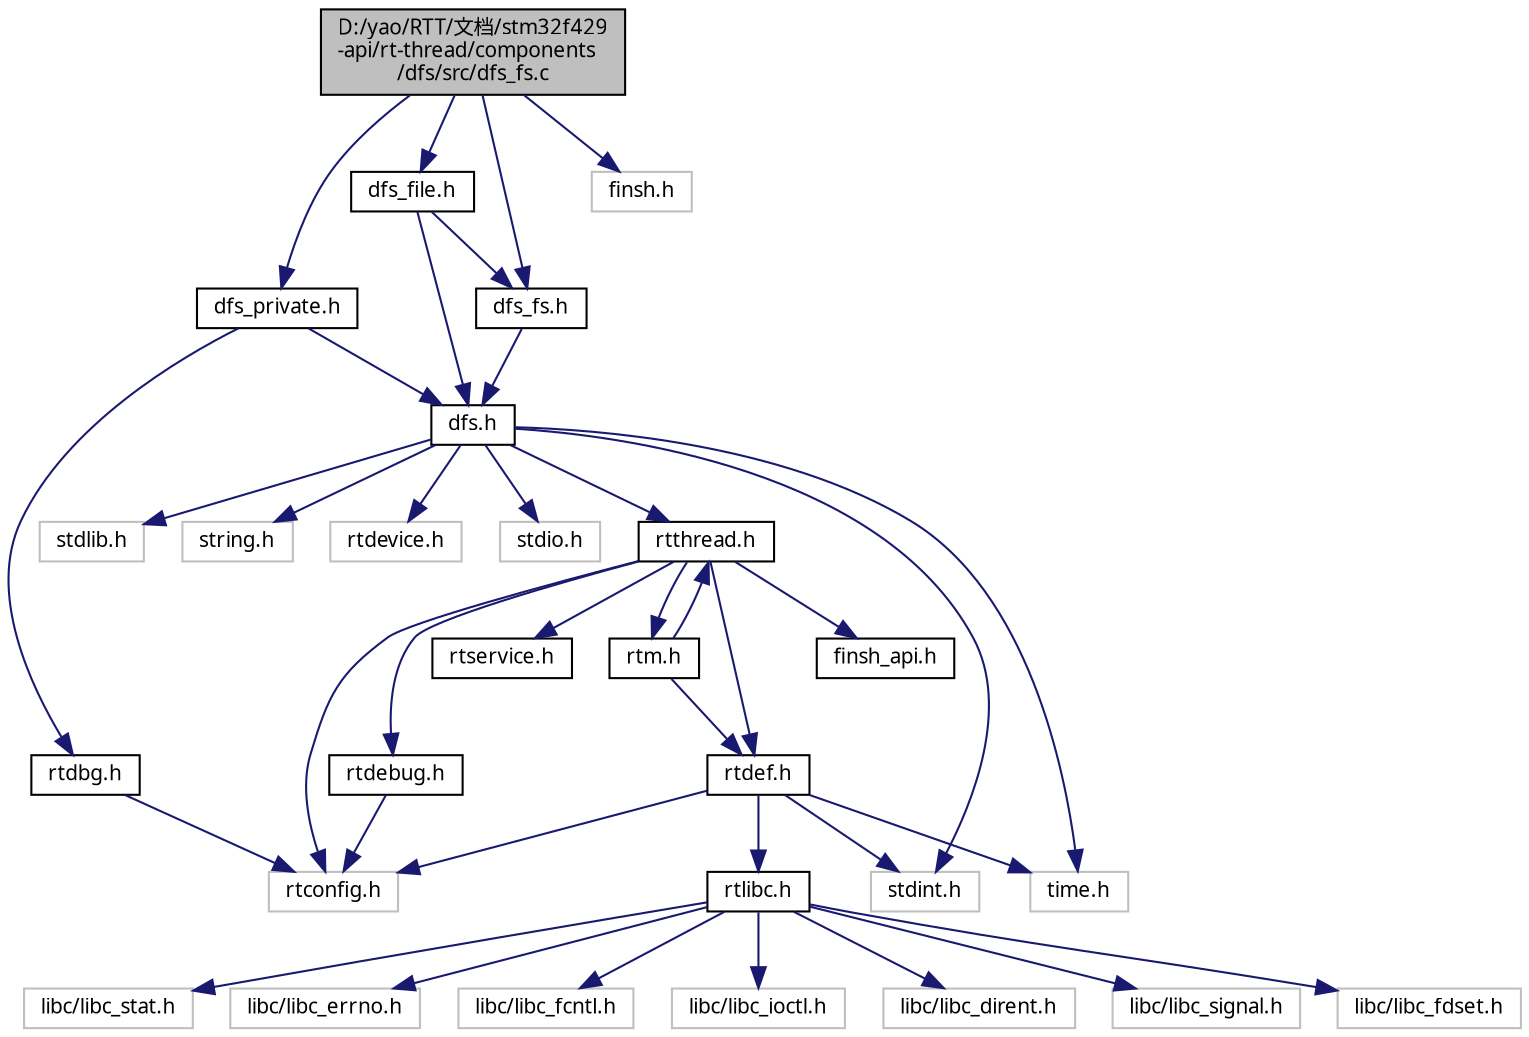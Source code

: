 digraph "D:/yao/RTT/文档/stm32f429-api/rt-thread/components/dfs/src/dfs_fs.c"
{
  edge [fontname="FreeSans.ttf",fontsize="10",labelfontname="FreeSans.ttf",labelfontsize="10"];
  node [fontname="FreeSans.ttf",fontsize="10",shape=record];
  Node1 [label="D:/yao/RTT/文档/stm32f429\l-api/rt-thread/components\l/dfs/src/dfs_fs.c",height=0.2,width=0.4,color="black", fillcolor="grey75", style="filled", fontcolor="black"];
  Node1 -> Node2 [color="midnightblue",fontsize="10",style="solid",fontname="FreeSans.ttf"];
  Node2 [label="dfs_fs.h",height=0.2,width=0.4,color="black", fillcolor="white", style="filled",URL="$dfs__fs_8h.html"];
  Node2 -> Node3 [color="midnightblue",fontsize="10",style="solid",fontname="FreeSans.ttf"];
  Node3 [label="dfs.h",height=0.2,width=0.4,color="black", fillcolor="white", style="filled",URL="$dfs_8h.html"];
  Node3 -> Node4 [color="midnightblue",fontsize="10",style="solid",fontname="FreeSans.ttf"];
  Node4 [label="stdio.h",height=0.2,width=0.4,color="grey75", fillcolor="white", style="filled"];
  Node3 -> Node5 [color="midnightblue",fontsize="10",style="solid",fontname="FreeSans.ttf"];
  Node5 [label="stdint.h",height=0.2,width=0.4,color="grey75", fillcolor="white", style="filled"];
  Node3 -> Node6 [color="midnightblue",fontsize="10",style="solid",fontname="FreeSans.ttf"];
  Node6 [label="stdlib.h",height=0.2,width=0.4,color="grey75", fillcolor="white", style="filled"];
  Node3 -> Node7 [color="midnightblue",fontsize="10",style="solid",fontname="FreeSans.ttf"];
  Node7 [label="string.h",height=0.2,width=0.4,color="grey75", fillcolor="white", style="filled"];
  Node3 -> Node8 [color="midnightblue",fontsize="10",style="solid",fontname="FreeSans.ttf"];
  Node8 [label="time.h",height=0.2,width=0.4,color="grey75", fillcolor="white", style="filled"];
  Node3 -> Node9 [color="midnightblue",fontsize="10",style="solid",fontname="FreeSans.ttf"];
  Node9 [label="rtthread.h",height=0.2,width=0.4,color="black", fillcolor="white", style="filled",URL="$rtthread_8h.html"];
  Node9 -> Node10 [color="midnightblue",fontsize="10",style="solid",fontname="FreeSans.ttf"];
  Node10 [label="rtconfig.h",height=0.2,width=0.4,color="grey75", fillcolor="white", style="filled"];
  Node9 -> Node11 [color="midnightblue",fontsize="10",style="solid",fontname="FreeSans.ttf"];
  Node11 [label="rtdebug.h",height=0.2,width=0.4,color="black", fillcolor="white", style="filled",URL="$rtdebug_8h.html"];
  Node11 -> Node10 [color="midnightblue",fontsize="10",style="solid",fontname="FreeSans.ttf"];
  Node9 -> Node12 [color="midnightblue",fontsize="10",style="solid",fontname="FreeSans.ttf"];
  Node12 [label="rtdef.h",height=0.2,width=0.4,color="black", fillcolor="white", style="filled",URL="$rtdef_8h.html"];
  Node12 -> Node10 [color="midnightblue",fontsize="10",style="solid",fontname="FreeSans.ttf"];
  Node12 -> Node13 [color="midnightblue",fontsize="10",style="solid",fontname="FreeSans.ttf"];
  Node13 [label="rtlibc.h",height=0.2,width=0.4,color="black", fillcolor="white", style="filled",URL="$rtlibc_8h.html"];
  Node13 -> Node14 [color="midnightblue",fontsize="10",style="solid",fontname="FreeSans.ttf"];
  Node14 [label="libc/libc_stat.h",height=0.2,width=0.4,color="grey75", fillcolor="white", style="filled"];
  Node13 -> Node15 [color="midnightblue",fontsize="10",style="solid",fontname="FreeSans.ttf"];
  Node15 [label="libc/libc_errno.h",height=0.2,width=0.4,color="grey75", fillcolor="white", style="filled"];
  Node13 -> Node16 [color="midnightblue",fontsize="10",style="solid",fontname="FreeSans.ttf"];
  Node16 [label="libc/libc_fcntl.h",height=0.2,width=0.4,color="grey75", fillcolor="white", style="filled"];
  Node13 -> Node17 [color="midnightblue",fontsize="10",style="solid",fontname="FreeSans.ttf"];
  Node17 [label="libc/libc_ioctl.h",height=0.2,width=0.4,color="grey75", fillcolor="white", style="filled"];
  Node13 -> Node18 [color="midnightblue",fontsize="10",style="solid",fontname="FreeSans.ttf"];
  Node18 [label="libc/libc_dirent.h",height=0.2,width=0.4,color="grey75", fillcolor="white", style="filled"];
  Node13 -> Node19 [color="midnightblue",fontsize="10",style="solid",fontname="FreeSans.ttf"];
  Node19 [label="libc/libc_signal.h",height=0.2,width=0.4,color="grey75", fillcolor="white", style="filled"];
  Node13 -> Node20 [color="midnightblue",fontsize="10",style="solid",fontname="FreeSans.ttf"];
  Node20 [label="libc/libc_fdset.h",height=0.2,width=0.4,color="grey75", fillcolor="white", style="filled"];
  Node12 -> Node5 [color="midnightblue",fontsize="10",style="solid",fontname="FreeSans.ttf"];
  Node12 -> Node8 [color="midnightblue",fontsize="10",style="solid",fontname="FreeSans.ttf"];
  Node9 -> Node21 [color="midnightblue",fontsize="10",style="solid",fontname="FreeSans.ttf"];
  Node21 [label="rtservice.h",height=0.2,width=0.4,color="black", fillcolor="white", style="filled",URL="$rtservice_8h.html"];
  Node9 -> Node22 [color="midnightblue",fontsize="10",style="solid",fontname="FreeSans.ttf"];
  Node22 [label="rtm.h",height=0.2,width=0.4,color="black", fillcolor="white", style="filled",URL="$rtm_8h.html"];
  Node22 -> Node12 [color="midnightblue",fontsize="10",style="solid",fontname="FreeSans.ttf"];
  Node22 -> Node9 [color="midnightblue",fontsize="10",style="solid",fontname="FreeSans.ttf"];
  Node9 -> Node23 [color="midnightblue",fontsize="10",style="solid",fontname="FreeSans.ttf"];
  Node23 [label="finsh_api.h",height=0.2,width=0.4,color="black", fillcolor="white", style="filled",URL="$finsh__api_8h.html"];
  Node3 -> Node24 [color="midnightblue",fontsize="10",style="solid",fontname="FreeSans.ttf"];
  Node24 [label="rtdevice.h",height=0.2,width=0.4,color="grey75", fillcolor="white", style="filled"];
  Node1 -> Node25 [color="midnightblue",fontsize="10",style="solid",fontname="FreeSans.ttf"];
  Node25 [label="dfs_file.h",height=0.2,width=0.4,color="black", fillcolor="white", style="filled",URL="$dfs__file_8h.html"];
  Node25 -> Node3 [color="midnightblue",fontsize="10",style="solid",fontname="FreeSans.ttf"];
  Node25 -> Node2 [color="midnightblue",fontsize="10",style="solid",fontname="FreeSans.ttf"];
  Node1 -> Node26 [color="midnightblue",fontsize="10",style="solid",fontname="FreeSans.ttf"];
  Node26 [label="dfs_private.h",height=0.2,width=0.4,color="black", fillcolor="white", style="filled",URL="$dfs__private_8h.html"];
  Node26 -> Node3 [color="midnightblue",fontsize="10",style="solid",fontname="FreeSans.ttf"];
  Node26 -> Node27 [color="midnightblue",fontsize="10",style="solid",fontname="FreeSans.ttf"];
  Node27 [label="rtdbg.h",height=0.2,width=0.4,color="black", fillcolor="white", style="filled",URL="$rtdbg_8h.html"];
  Node27 -> Node10 [color="midnightblue",fontsize="10",style="solid",fontname="FreeSans.ttf"];
  Node1 -> Node28 [color="midnightblue",fontsize="10",style="solid",fontname="FreeSans.ttf"];
  Node28 [label="finsh.h",height=0.2,width=0.4,color="grey75", fillcolor="white", style="filled"];
}
